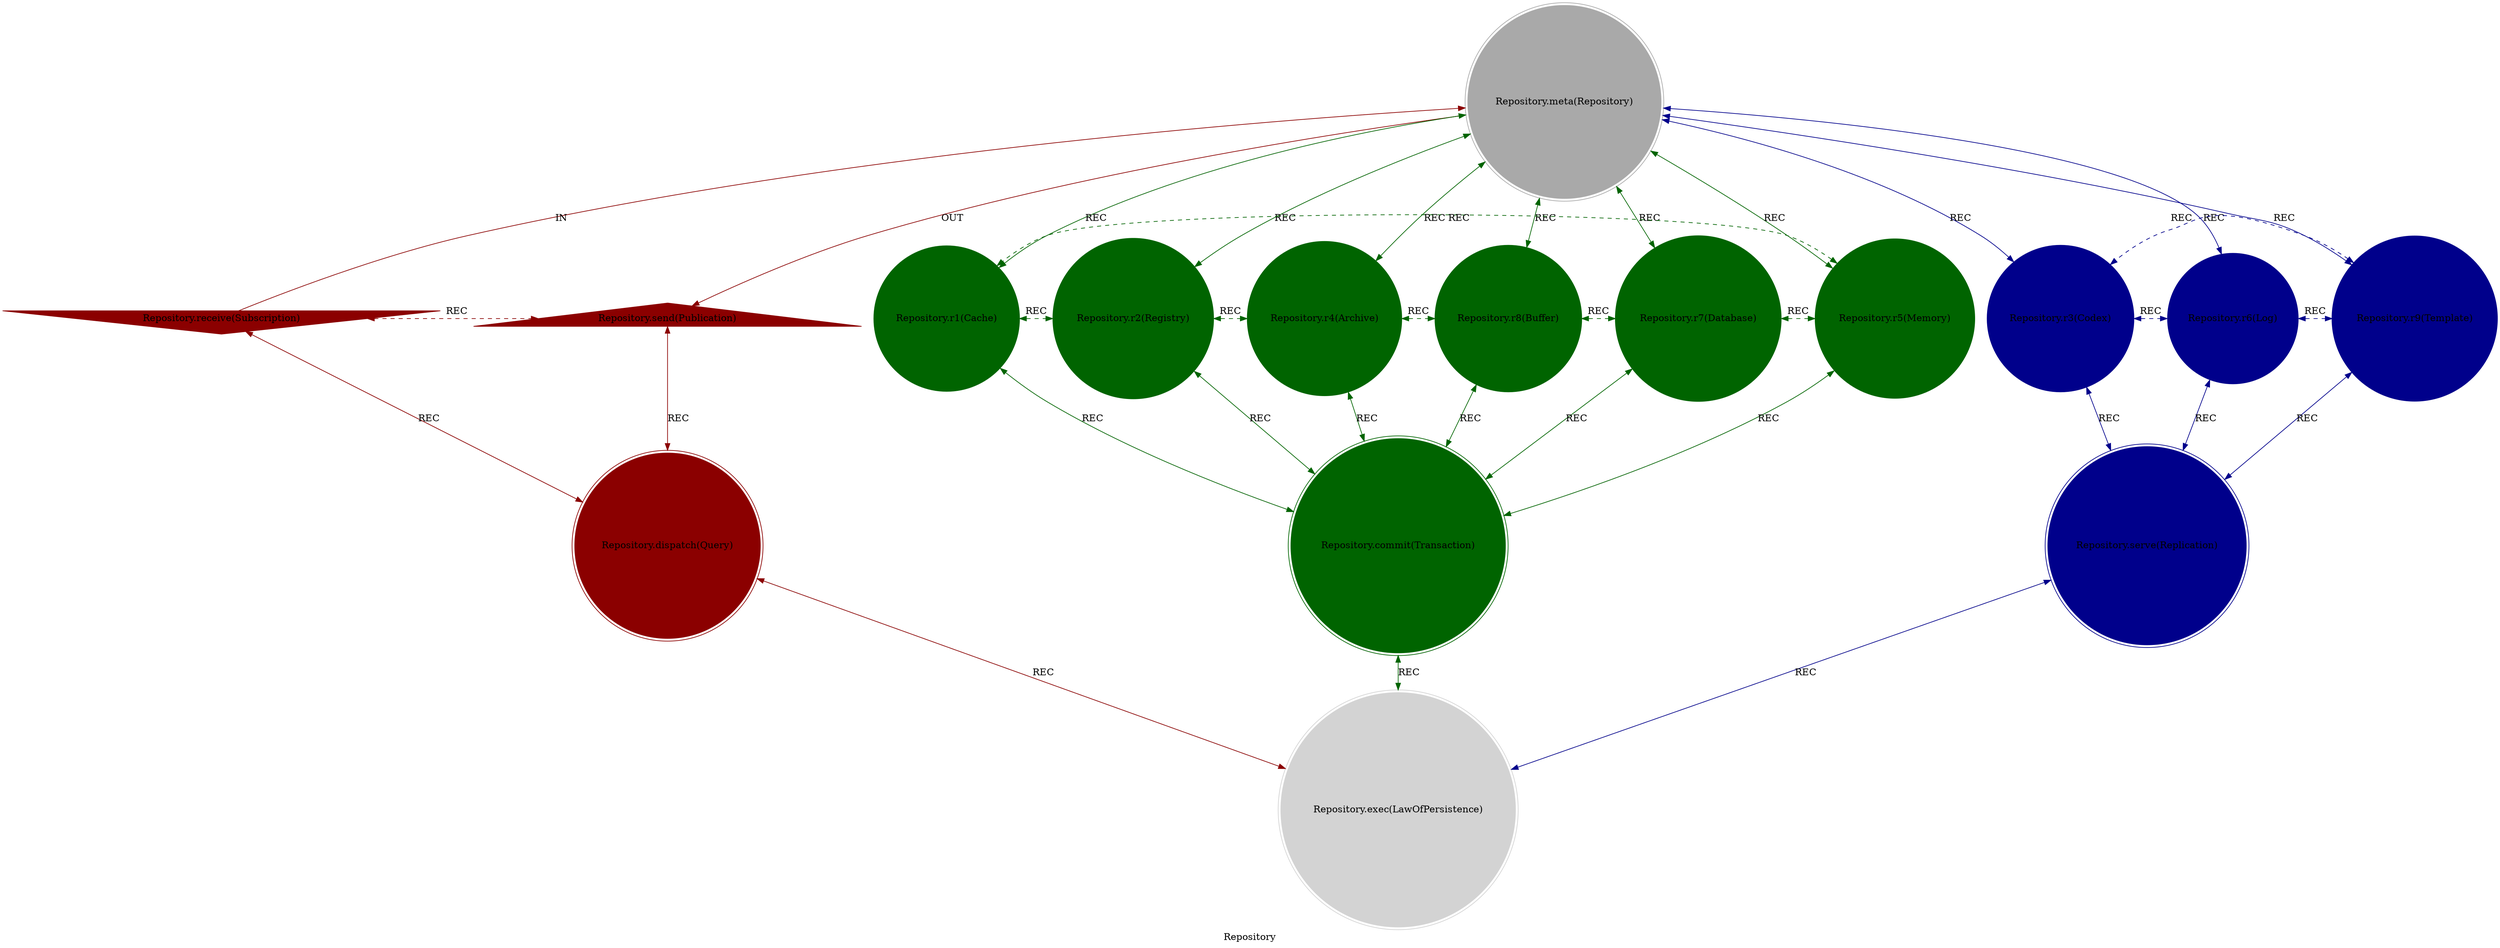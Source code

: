 strict digraph RepositoryFactor {
    style = filled;
    color = lightgray;
    node [shape = circle; style = filled; color = lightgreen;];
    edge [color = darkgray;];
    label = "Repository";
    comment = "{{description}}";
    
    cilang_a_t [label = "Repository.receive(Subscription)";comment = "{{description}}";shape = invtriangle;color = darkred;];
    cilang_0_t [label = "Repository.meta(Repository)";comment = "{{description}}";shape = doublecircle;color = darkgray;];
    cilang_b_t [label = "Repository.send(Publication)";comment = "{{description}}";shape = triangle;color = darkred;];
    cilang_1_t [label = "Repository.r1(Cache)";comment = "{{description}}";color = darkgreen;];
    cilang_2_t [label = "Repository.r2(Registry)";comment = "{{description}}";color = darkgreen;];
    cilang_4_t [label = "Repository.r4(Archive)";comment = "{{description}}";color = darkgreen;];
    cilang_8_t [label = "Repository.r8(Buffer)";comment = "{{description}}";color = darkgreen;];
    cilang_7_t [label = "Repository.r7(Database)";comment = "{{description}}";color = darkgreen;];
    cilang_5_t [label = "Repository.r5(Memory)";comment = "{{description}}";color = darkgreen;];
    cilang_3_t [label = "Repository.r3(Codex)";comment = "Thesis: {{description}}";color = darkblue;];
    cilang_6_t [label = "Repository.r6(Log)";comment = "Antithesis: {{description}}";color = darkblue;];
    cilang_9_t [label = "Repository.r9(Template)";comment = "Synthesis: {{description}}";color = darkblue;];
    cilang_c_t [label = "Repository.dispatch(Query)";comment = "{{description}}";shape = doublecircle;color = darkred;];
    cilang_d_t [label = "Repository.commit(Transaction)";comment = "{{description}}";shape = doublecircle;color = darkgreen;];
    cilang_e_t [label = "Repository.serve(Replication)";comment = "{{description}}";shape = doublecircle;color = darkblue;];
    cilang_f_t [label = "Repository.exec(LawOfPersistence)";comment = "{{description}}";shape = doublecircle;color = lightgray;];
    
    cilang_a_t -> cilang_0_t [label = "IN"; comment = "{{description}}"; color = darkred; constraint = false;];
    cilang_0_t -> cilang_b_t [label = "OUT"; comment = "{{description}}"; color = darkred;];
    cilang_a_t -> cilang_c_t [label = "REC"; comment = "{{description}}"; color = darkred; dir = both;];
    cilang_b_t -> cilang_c_t [label = "REC"; comment = "{{description}}"; color = darkred; dir = both;];
    cilang_a_t -> cilang_b_t [label = "REC"; comment = "{{description}}"; color = darkred; dir = both; style = dashed; constraint = false;];
    
    cilang_0_t -> cilang_1_t [label = "REC"; comment = "{{description}}"; color = darkgreen; dir = both;];
    cilang_0_t -> cilang_2_t [label = "REC"; comment = "{{description}}"; color = darkgreen; dir = both;];
    cilang_0_t -> cilang_4_t [label = "REC"; comment = "{{description}}"; color = darkgreen; dir = both;];
    cilang_0_t -> cilang_8_t [label = "REC"; comment = "{{description}}"; color = darkgreen; dir = both;];
    cilang_0_t -> cilang_7_t [label = "REC"; comment = "{{description}}"; color = darkgreen; dir = both;];
    cilang_0_t -> cilang_5_t [label = "REC"; comment = "{{description}}"; color = darkgreen; dir = both;];
    
    cilang_1_t -> cilang_2_t [label = "REC"; comment = "{{description}}"; color = darkgreen; dir = both; style = dashed; constraint = false;];
    cilang_2_t -> cilang_4_t [label = "REC"; comment = "{{description}}"; color = darkgreen; dir = both; style = dashed; constraint = false;];
    cilang_4_t -> cilang_8_t [label = "REC"; comment = "{{description}}"; color = darkgreen; dir = both; style = dashed; constraint = false;];
    cilang_8_t -> cilang_7_t [label = "REC"; comment = "{{description}}"; color = darkgreen; dir = both; style = dashed; constraint = false;];
    cilang_7_t -> cilang_5_t [label = "REC"; comment = "{{description}}"; color = darkgreen; dir = both; style = dashed; constraint = false;];
    cilang_5_t -> cilang_1_t [label = "REC"; comment = "{{description}}"; color = darkgreen; dir = both; style = dashed; constraint = false;];
    
    cilang_1_t -> cilang_d_t [label = "REC"; comment = "{{description}}"; color = darkgreen; dir = both;];
    cilang_2_t -> cilang_d_t [label = "REC"; comment = "{{description}}"; color = darkgreen; dir = both;];
    cilang_4_t -> cilang_d_t [label = "REC"; comment = "{{description}}"; color = darkgreen; dir = both;];
    cilang_8_t -> cilang_d_t [label = "REC"; comment = "{{description}}"; color = darkgreen; dir = both;];
    cilang_7_t -> cilang_d_t [label = "REC"; comment = "{{description}}"; color = darkgreen; dir = both;];
    cilang_5_t -> cilang_d_t [label = "REC"; comment = "{{description}}"; color = darkgreen; dir = both;];
    
    cilang_0_t -> cilang_3_t [label = "REC"; comment = "{{description}}"; color = darkblue; dir = both;];
    cilang_0_t -> cilang_6_t [label = "REC"; comment = "{{description}}"; color = darkblue; dir = both;];
    cilang_0_t -> cilang_9_t [label = "REC"; comment = "{{description}}"; color = darkblue; dir = both;];
    
    cilang_3_t -> cilang_e_t [label = "REC"; comment = "{{description}}"; color = darkblue; dir = both;];
    cilang_6_t -> cilang_e_t [label = "REC"; comment = "{{description}}"; color = darkblue; dir = both;];
    cilang_9_t -> cilang_e_t [label = "REC"; comment = "{{description}}"; color = darkblue; dir = both;];
    
    cilang_3_t -> cilang_6_t [label = "REC"; comment = "{{description}}"; color = darkblue; dir = both; style = dashed; constraint = false;];
    cilang_6_t -> cilang_9_t [label = "REC"; comment = "{{description}}"; color = darkblue; dir = both; style = dashed; constraint = false;];
    cilang_9_t -> cilang_3_t [label = "REC"; comment = "{{description}}"; color = darkblue; dir = both; style = dashed; constraint = false;];
    
    cilang_c_t -> cilang_f_t [label = "REC"; comment = "{{description}}"; color = darkred; dir = both;];
    cilang_d_t -> cilang_f_t [label = "REC"; comment = "{{description}}"; color = darkgreen; dir = both;];
    cilang_e_t -> cilang_f_t [label = "REC"; comment = "{{description}}"; color = darkblue; dir = both;];
}